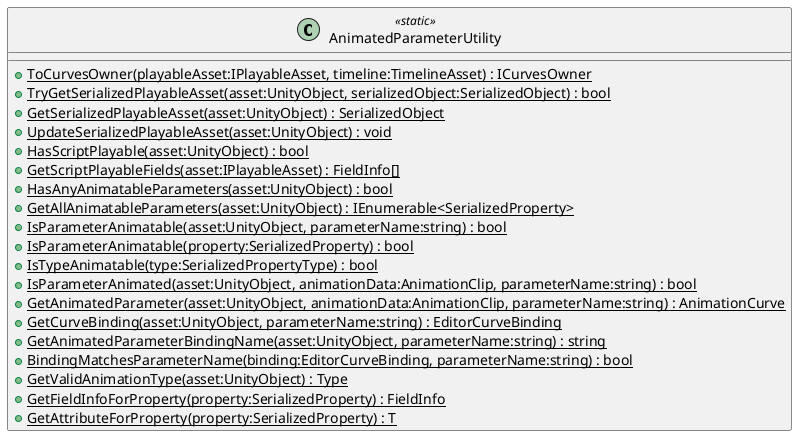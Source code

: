 @startuml
class AnimatedParameterUtility <<static>> {
    + {static} ToCurvesOwner(playableAsset:IPlayableAsset, timeline:TimelineAsset) : ICurvesOwner
    + {static} TryGetSerializedPlayableAsset(asset:UnityObject, serializedObject:SerializedObject) : bool
    + {static} GetSerializedPlayableAsset(asset:UnityObject) : SerializedObject
    + {static} UpdateSerializedPlayableAsset(asset:UnityObject) : void
    + {static} HasScriptPlayable(asset:UnityObject) : bool
    + {static} GetScriptPlayableFields(asset:IPlayableAsset) : FieldInfo[]
    + {static} HasAnyAnimatableParameters(asset:UnityObject) : bool
    + {static} GetAllAnimatableParameters(asset:UnityObject) : IEnumerable<SerializedProperty>
    + {static} IsParameterAnimatable(asset:UnityObject, parameterName:string) : bool
    + {static} IsParameterAnimatable(property:SerializedProperty) : bool
    + {static} IsTypeAnimatable(type:SerializedPropertyType) : bool
    + {static} IsParameterAnimated(asset:UnityObject, animationData:AnimationClip, parameterName:string) : bool
    + {static} GetAnimatedParameter(asset:UnityObject, animationData:AnimationClip, parameterName:string) : AnimationCurve
    + {static} GetCurveBinding(asset:UnityObject, parameterName:string) : EditorCurveBinding
    + {static} GetAnimatedParameterBindingName(asset:UnityObject, parameterName:string) : string
    + {static} BindingMatchesParameterName(binding:EditorCurveBinding, parameterName:string) : bool
    + {static} GetValidAnimationType(asset:UnityObject) : Type
    + {static} GetFieldInfoForProperty(property:SerializedProperty) : FieldInfo
    + {static} GetAttributeForProperty(property:SerializedProperty) : T
}
@enduml
